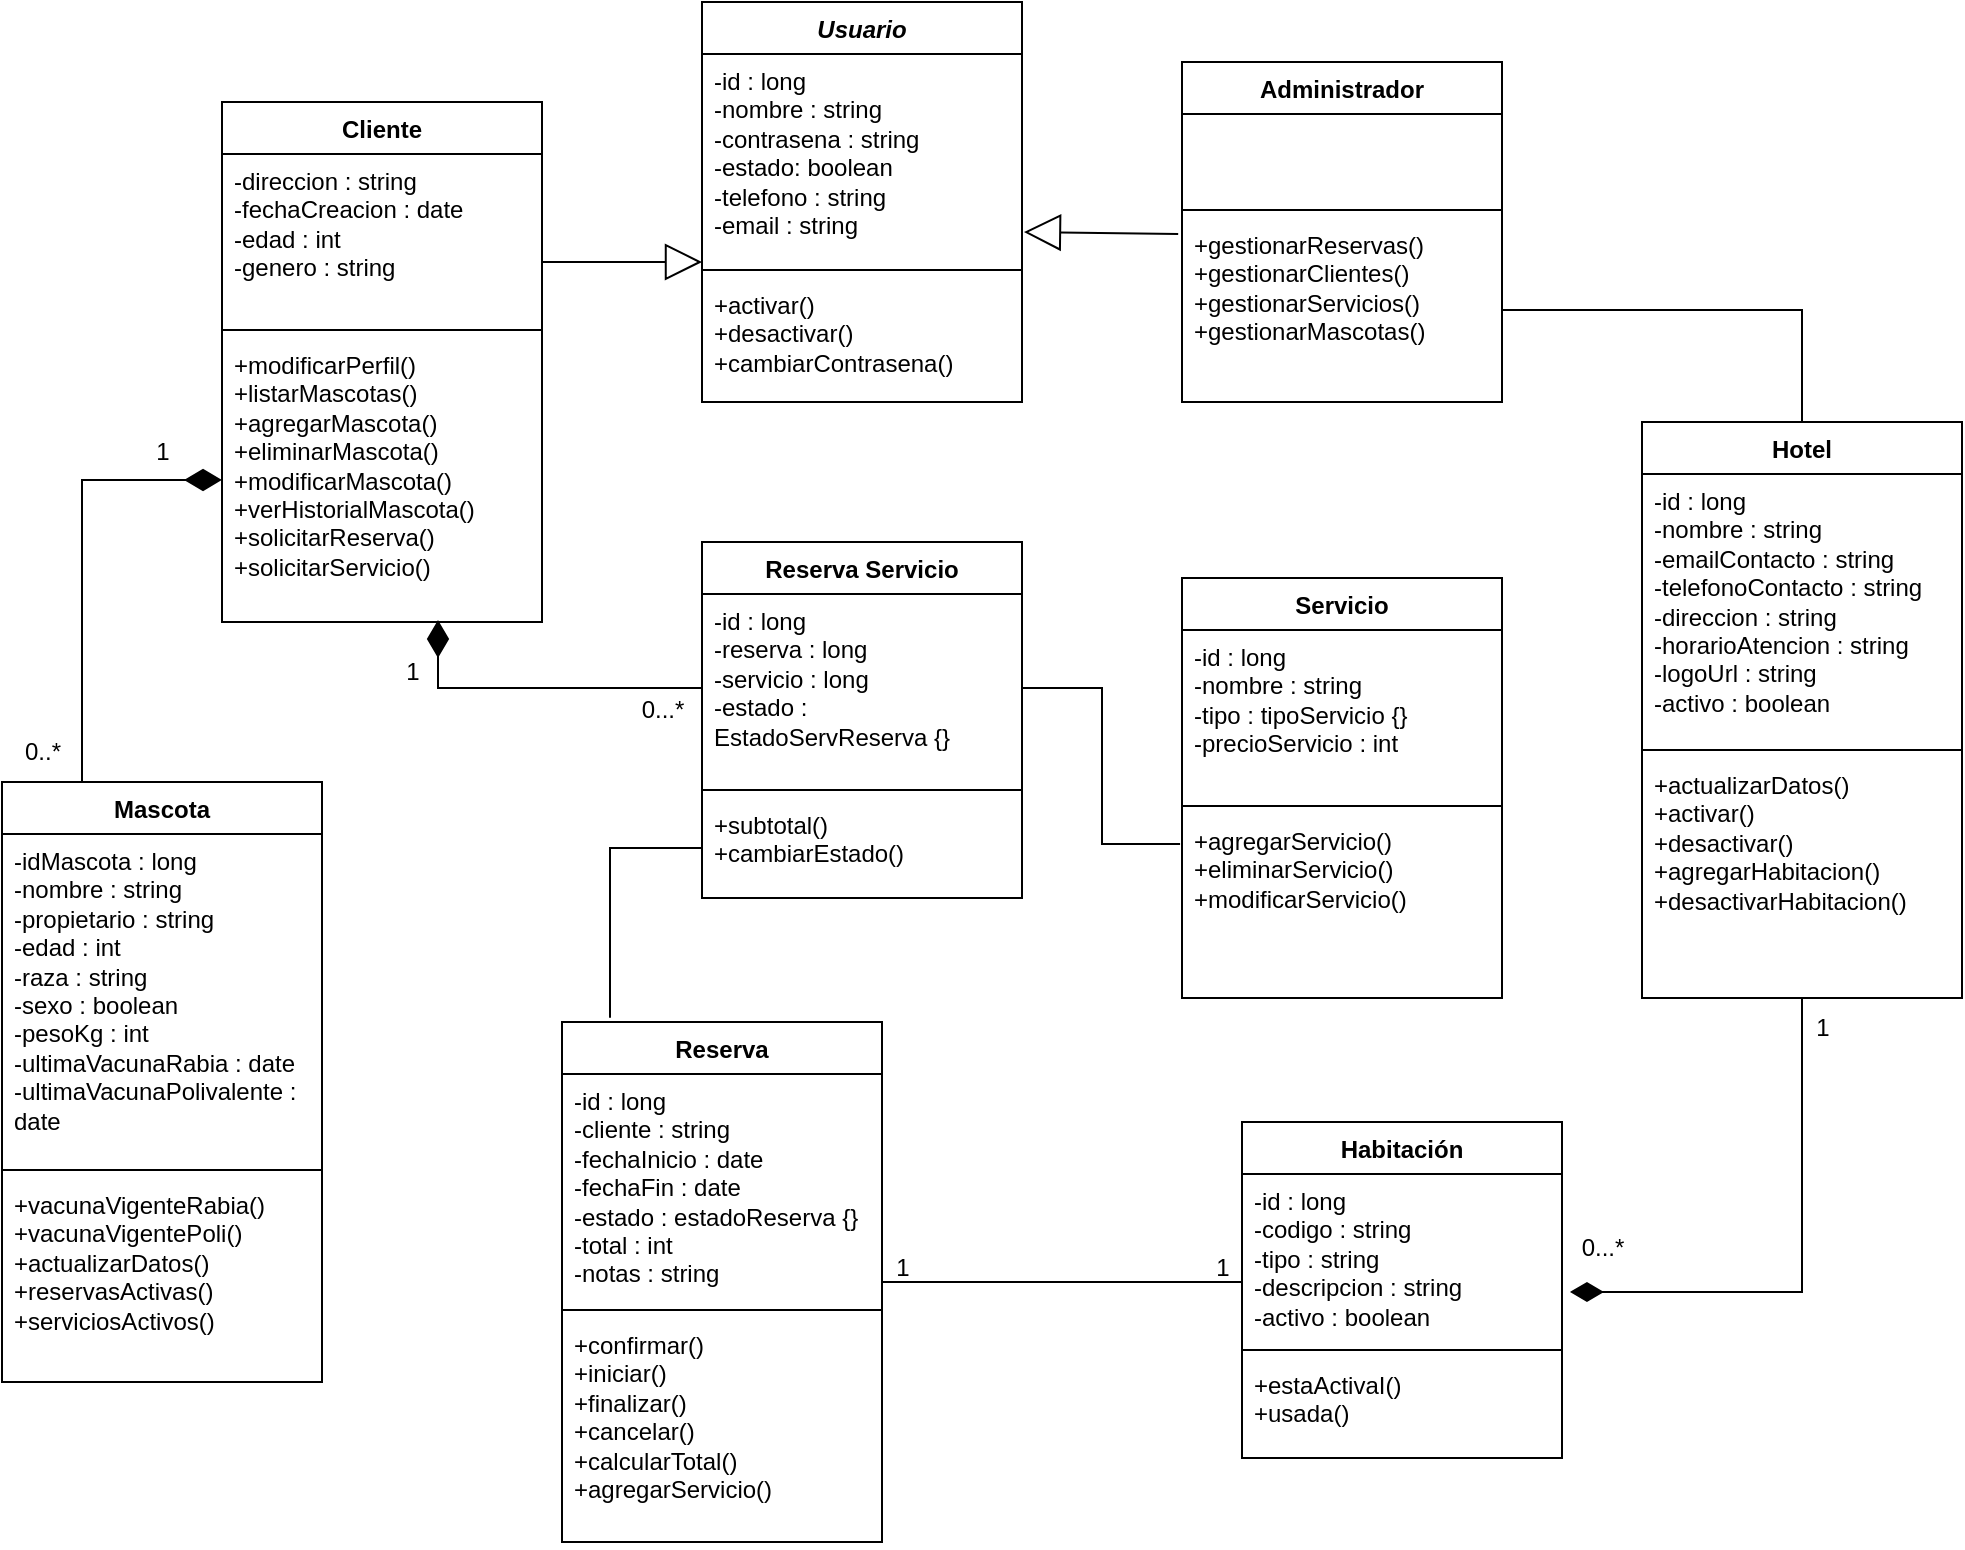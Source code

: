 <mxfile version="28.1.1">
  <diagram name="Página-1" id="osFBbAPyMdEgR65ZEtdR">
    <mxGraphModel dx="1426" dy="818" grid="1" gridSize="10" guides="1" tooltips="1" connect="1" arrows="1" fold="1" page="1" pageScale="1" pageWidth="1654" pageHeight="2336" math="0" shadow="0">
      <root>
        <mxCell id="0" />
        <mxCell id="1" parent="0" />
        <mxCell id="ET7AaDw2ST4JlTZtW3ST-9" value="Administrador" style="swimlane;fontStyle=1;align=center;verticalAlign=top;childLayout=stackLayout;horizontal=1;startSize=26;horizontalStack=0;resizeParent=1;resizeParentMax=0;resizeLast=0;collapsible=1;marginBottom=0;whiteSpace=wrap;html=1;" parent="1" vertex="1">
          <mxGeometry x="950" y="300" width="160" height="170" as="geometry" />
        </mxCell>
        <mxCell id="ET7AaDw2ST4JlTZtW3ST-10" value="&amp;nbsp;" style="text;strokeColor=none;fillColor=none;align=left;verticalAlign=top;spacingLeft=4;spacingRight=4;overflow=hidden;rotatable=0;points=[[0,0.5],[1,0.5]];portConstraint=eastwest;whiteSpace=wrap;html=1;" parent="ET7AaDw2ST4JlTZtW3ST-9" vertex="1">
          <mxGeometry y="26" width="160" height="44" as="geometry" />
        </mxCell>
        <mxCell id="ET7AaDw2ST4JlTZtW3ST-11" value="" style="line;strokeWidth=1;fillColor=none;align=left;verticalAlign=middle;spacingTop=-1;spacingLeft=3;spacingRight=3;rotatable=0;labelPosition=right;points=[];portConstraint=eastwest;strokeColor=inherit;" parent="ET7AaDw2ST4JlTZtW3ST-9" vertex="1">
          <mxGeometry y="70" width="160" height="8" as="geometry" />
        </mxCell>
        <mxCell id="ET7AaDw2ST4JlTZtW3ST-12" value="+gestionarReservas()&lt;div&gt;+gestionarClientes()&lt;/div&gt;&lt;div&gt;+gestionarServicios()&lt;/div&gt;&lt;div&gt;+gestionarMascotas()&lt;/div&gt;&lt;div&gt;&lt;br&gt;&lt;/div&gt;" style="text;strokeColor=none;fillColor=none;align=left;verticalAlign=top;spacingLeft=4;spacingRight=4;overflow=hidden;rotatable=0;points=[[0,0.5],[1,0.5]];portConstraint=eastwest;whiteSpace=wrap;html=1;" parent="ET7AaDw2ST4JlTZtW3ST-9" vertex="1">
          <mxGeometry y="78" width="160" height="92" as="geometry" />
        </mxCell>
        <mxCell id="ET7AaDw2ST4JlTZtW3ST-13" value="&lt;div&gt;Habitación&lt;/div&gt;" style="swimlane;fontStyle=1;align=center;verticalAlign=top;childLayout=stackLayout;horizontal=1;startSize=26;horizontalStack=0;resizeParent=1;resizeParentMax=0;resizeLast=0;collapsible=1;marginBottom=0;whiteSpace=wrap;html=1;" parent="1" vertex="1">
          <mxGeometry x="980" y="830" width="160" height="168" as="geometry" />
        </mxCell>
        <mxCell id="ET7AaDw2ST4JlTZtW3ST-14" value="-id : long&lt;div&gt;-codigo : string&lt;/div&gt;&lt;div&gt;-tipo : string&lt;/div&gt;&lt;div&gt;-descripcion : string&lt;/div&gt;&lt;div&gt;-activo : boolean&lt;/div&gt;" style="text;strokeColor=none;fillColor=none;align=left;verticalAlign=top;spacingLeft=4;spacingRight=4;overflow=hidden;rotatable=0;points=[[0,0.5],[1,0.5]];portConstraint=eastwest;whiteSpace=wrap;html=1;" parent="ET7AaDw2ST4JlTZtW3ST-13" vertex="1">
          <mxGeometry y="26" width="160" height="84" as="geometry" />
        </mxCell>
        <mxCell id="ET7AaDw2ST4JlTZtW3ST-15" value="" style="line;strokeWidth=1;fillColor=none;align=left;verticalAlign=middle;spacingTop=-1;spacingLeft=3;spacingRight=3;rotatable=0;labelPosition=right;points=[];portConstraint=eastwest;strokeColor=inherit;" parent="ET7AaDw2ST4JlTZtW3ST-13" vertex="1">
          <mxGeometry y="110" width="160" height="8" as="geometry" />
        </mxCell>
        <mxCell id="ET7AaDw2ST4JlTZtW3ST-16" value="+estaActivaI()&lt;div&gt;+usada()&lt;/div&gt;" style="text;strokeColor=none;fillColor=none;align=left;verticalAlign=top;spacingLeft=4;spacingRight=4;overflow=hidden;rotatable=0;points=[[0,0.5],[1,0.5]];portConstraint=eastwest;whiteSpace=wrap;html=1;" parent="ET7AaDw2ST4JlTZtW3ST-13" vertex="1">
          <mxGeometry y="118" width="160" height="50" as="geometry" />
        </mxCell>
        <mxCell id="ET7AaDw2ST4JlTZtW3ST-25" value="&lt;div&gt;Servicio&lt;/div&gt;" style="swimlane;fontStyle=1;align=center;verticalAlign=top;childLayout=stackLayout;horizontal=1;startSize=26;horizontalStack=0;resizeParent=1;resizeParentMax=0;resizeLast=0;collapsible=1;marginBottom=0;whiteSpace=wrap;html=1;" parent="1" vertex="1">
          <mxGeometry x="950" y="558" width="160" height="210" as="geometry" />
        </mxCell>
        <mxCell id="ET7AaDw2ST4JlTZtW3ST-26" value="-id : long&lt;div&gt;-nombre : string&lt;/div&gt;&lt;div&gt;-tipo : tipoServicio {}&lt;/div&gt;&lt;div&gt;-precioServicio : int&lt;/div&gt;" style="text;strokeColor=none;fillColor=none;align=left;verticalAlign=top;spacingLeft=4;spacingRight=4;overflow=hidden;rotatable=0;points=[[0,0.5],[1,0.5]];portConstraint=eastwest;whiteSpace=wrap;html=1;" parent="ET7AaDw2ST4JlTZtW3ST-25" vertex="1">
          <mxGeometry y="26" width="160" height="84" as="geometry" />
        </mxCell>
        <mxCell id="ET7AaDw2ST4JlTZtW3ST-27" value="" style="line;strokeWidth=1;fillColor=none;align=left;verticalAlign=middle;spacingTop=-1;spacingLeft=3;spacingRight=3;rotatable=0;labelPosition=right;points=[];portConstraint=eastwest;strokeColor=inherit;" parent="ET7AaDw2ST4JlTZtW3ST-25" vertex="1">
          <mxGeometry y="110" width="160" height="8" as="geometry" />
        </mxCell>
        <mxCell id="ET7AaDw2ST4JlTZtW3ST-28" value="&lt;div&gt;+agregarServicio()&lt;/div&gt;&lt;div&gt;+eliminarServicio()&lt;/div&gt;&lt;div&gt;+modificarServicio()&lt;/div&gt;" style="text;strokeColor=none;fillColor=none;align=left;verticalAlign=top;spacingLeft=4;spacingRight=4;overflow=hidden;rotatable=0;points=[[0,0.5],[1,0.5]];portConstraint=eastwest;whiteSpace=wrap;html=1;" parent="ET7AaDw2ST4JlTZtW3ST-25" vertex="1">
          <mxGeometry y="118" width="160" height="92" as="geometry" />
        </mxCell>
        <mxCell id="ET7AaDw2ST4JlTZtW3ST-35" value="Reserva" style="swimlane;fontStyle=1;align=center;verticalAlign=top;childLayout=stackLayout;horizontal=1;startSize=26;horizontalStack=0;resizeParent=1;resizeParentMax=0;resizeLast=0;collapsible=1;marginBottom=0;whiteSpace=wrap;html=1;" parent="1" vertex="1">
          <mxGeometry x="640" y="780" width="160" height="260" as="geometry" />
        </mxCell>
        <mxCell id="ET7AaDw2ST4JlTZtW3ST-36" value="-id : long&lt;div&gt;-cliente : string&lt;/div&gt;&lt;div&gt;-fechaInicio : date&lt;/div&gt;&lt;div&gt;-fechaFin : date&lt;/div&gt;&lt;div&gt;-estado : estadoReserva {}&lt;/div&gt;&lt;div&gt;-total : int&lt;/div&gt;&lt;div&gt;-notas : string&lt;/div&gt;" style="text;strokeColor=none;fillColor=none;align=left;verticalAlign=top;spacingLeft=4;spacingRight=4;overflow=hidden;rotatable=0;points=[[0,0.5],[1,0.5]];portConstraint=eastwest;whiteSpace=wrap;html=1;" parent="ET7AaDw2ST4JlTZtW3ST-35" vertex="1">
          <mxGeometry y="26" width="160" height="114" as="geometry" />
        </mxCell>
        <mxCell id="ET7AaDw2ST4JlTZtW3ST-37" value="" style="line;strokeWidth=1;fillColor=none;align=left;verticalAlign=middle;spacingTop=-1;spacingLeft=3;spacingRight=3;rotatable=0;labelPosition=right;points=[];portConstraint=eastwest;strokeColor=inherit;" parent="ET7AaDw2ST4JlTZtW3ST-35" vertex="1">
          <mxGeometry y="140" width="160" height="8" as="geometry" />
        </mxCell>
        <mxCell id="ET7AaDw2ST4JlTZtW3ST-38" value="&lt;div&gt;+confirmar()&lt;/div&gt;&lt;div&gt;+iniciar()&lt;/div&gt;&lt;div&gt;+finalizar()&lt;/div&gt;&lt;div&gt;+cancelar()&lt;/div&gt;+calcularTotal()&lt;div&gt;+agregarServicio()&lt;/div&gt;" style="text;strokeColor=none;fillColor=none;align=left;verticalAlign=top;spacingLeft=4;spacingRight=4;overflow=hidden;rotatable=0;points=[[0,0.5],[1,0.5]];portConstraint=eastwest;whiteSpace=wrap;html=1;" parent="ET7AaDw2ST4JlTZtW3ST-35" vertex="1">
          <mxGeometry y="148" width="160" height="112" as="geometry" />
        </mxCell>
        <mxCell id="ET7AaDw2ST4JlTZtW3ST-39" value="&lt;i&gt;Usuario&lt;/i&gt;" style="swimlane;fontStyle=1;align=center;verticalAlign=top;childLayout=stackLayout;horizontal=1;startSize=26;horizontalStack=0;resizeParent=1;resizeParentMax=0;resizeLast=0;collapsible=1;marginBottom=0;whiteSpace=wrap;html=1;" parent="1" vertex="1">
          <mxGeometry x="710" y="270" width="160" height="200" as="geometry" />
        </mxCell>
        <mxCell id="ET7AaDw2ST4JlTZtW3ST-40" value="&lt;div&gt;-id : long&lt;/div&gt;&lt;div&gt;-nombre : string&lt;/div&gt;&lt;div&gt;-contrasena : string&lt;/div&gt;&lt;div&gt;-estado: boolean&lt;/div&gt;&lt;div&gt;-telefono : string&lt;/div&gt;&lt;div&gt;-email : string&lt;/div&gt;&lt;div&gt;&lt;br&gt;&lt;/div&gt;" style="text;strokeColor=none;fillColor=none;align=left;verticalAlign=top;spacingLeft=4;spacingRight=4;overflow=hidden;rotatable=0;points=[[0,0.5],[1,0.5]];portConstraint=eastwest;whiteSpace=wrap;html=1;" parent="ET7AaDw2ST4JlTZtW3ST-39" vertex="1">
          <mxGeometry y="26" width="160" height="104" as="geometry" />
        </mxCell>
        <mxCell id="ET7AaDw2ST4JlTZtW3ST-41" value="" style="line;strokeWidth=1;fillColor=none;align=left;verticalAlign=middle;spacingTop=-1;spacingLeft=3;spacingRight=3;rotatable=0;labelPosition=right;points=[];portConstraint=eastwest;strokeColor=inherit;" parent="ET7AaDw2ST4JlTZtW3ST-39" vertex="1">
          <mxGeometry y="130" width="160" height="8" as="geometry" />
        </mxCell>
        <mxCell id="ET7AaDw2ST4JlTZtW3ST-42" value="+activar()&lt;div&gt;+desactivar()&lt;/div&gt;&lt;div&gt;+cambiarContrasena()&lt;/div&gt;" style="text;strokeColor=none;fillColor=none;align=left;verticalAlign=top;spacingLeft=4;spacingRight=4;overflow=hidden;rotatable=0;points=[[0,0.5],[1,0.5]];portConstraint=eastwest;whiteSpace=wrap;html=1;" parent="ET7AaDw2ST4JlTZtW3ST-39" vertex="1">
          <mxGeometry y="138" width="160" height="62" as="geometry" />
        </mxCell>
        <mxCell id="ET7AaDw2ST4JlTZtW3ST-49" value="Cliente" style="swimlane;fontStyle=1;align=center;verticalAlign=top;childLayout=stackLayout;horizontal=1;startSize=26;horizontalStack=0;resizeParent=1;resizeParentMax=0;resizeLast=0;collapsible=1;marginBottom=0;whiteSpace=wrap;html=1;" parent="1" vertex="1">
          <mxGeometry x="470" y="320" width="160" height="260" as="geometry">
            <mxRectangle x="730" y="380" width="80" height="30" as="alternateBounds" />
          </mxGeometry>
        </mxCell>
        <mxCell id="ET7AaDw2ST4JlTZtW3ST-50" value="&lt;div&gt;-direccion : string&lt;/div&gt;&lt;div&gt;-fechaCreacion : date&lt;/div&gt;&lt;div&gt;-edad : int&lt;/div&gt;&lt;div&gt;-genero : string&lt;/div&gt;&lt;div&gt;&lt;br&gt;&lt;/div&gt;" style="text;strokeColor=none;fillColor=none;align=left;verticalAlign=top;spacingLeft=4;spacingRight=4;overflow=hidden;rotatable=0;points=[[0,0.5],[1,0.5]];portConstraint=eastwest;whiteSpace=wrap;html=1;" parent="ET7AaDw2ST4JlTZtW3ST-49" vertex="1">
          <mxGeometry y="26" width="160" height="84" as="geometry" />
        </mxCell>
        <mxCell id="ET7AaDw2ST4JlTZtW3ST-51" value="" style="line;strokeWidth=1;fillColor=none;align=left;verticalAlign=middle;spacingTop=-1;spacingLeft=3;spacingRight=3;rotatable=0;labelPosition=right;points=[];portConstraint=eastwest;strokeColor=inherit;" parent="ET7AaDw2ST4JlTZtW3ST-49" vertex="1">
          <mxGeometry y="110" width="160" height="8" as="geometry" />
        </mxCell>
        <mxCell id="ET7AaDw2ST4JlTZtW3ST-52" value="&lt;div&gt;&lt;div&gt;+modificarPerfil()&lt;/div&gt;&lt;/div&gt;&lt;div&gt;+listarMascotas()&lt;/div&gt;&lt;div&gt;+agregarMascota()&lt;/div&gt;&lt;div&gt;+eliminarMascota()&lt;/div&gt;&lt;div&gt;+modificarMascota()&lt;/div&gt;&lt;div&gt;+verHistorialMascota()&lt;/div&gt;&lt;div&gt;+solicitarReserva()&lt;/div&gt;&lt;div&gt;+solicitarServicio()&lt;/div&gt;&lt;div&gt;&lt;br&gt;&lt;/div&gt;" style="text;strokeColor=none;fillColor=none;align=left;verticalAlign=top;spacingLeft=4;spacingRight=4;overflow=hidden;rotatable=0;points=[[0,0.5],[1,0.5]];portConstraint=eastwest;whiteSpace=wrap;html=1;" parent="ET7AaDw2ST4JlTZtW3ST-49" vertex="1">
          <mxGeometry y="118" width="160" height="142" as="geometry" />
        </mxCell>
        <mxCell id="c2qZBL1Hb2ULaYAz-9ZJ-21" style="edgeStyle=orthogonalEdgeStyle;rounded=0;orthogonalLoop=1;jettySize=auto;html=1;exitX=0.25;exitY=0;exitDx=0;exitDy=0;entryX=0;entryY=0.5;entryDx=0;entryDy=0;endArrow=diamondThin;endFill=1;endSize=16;" edge="1" parent="1" source="ET7AaDw2ST4JlTZtW3ST-54" target="ET7AaDw2ST4JlTZtW3ST-52">
          <mxGeometry relative="1" as="geometry" />
        </mxCell>
        <mxCell id="ET7AaDw2ST4JlTZtW3ST-54" value="Mascota" style="swimlane;fontStyle=1;align=center;verticalAlign=top;childLayout=stackLayout;horizontal=1;startSize=26;horizontalStack=0;resizeParent=1;resizeParentMax=0;resizeLast=0;collapsible=1;marginBottom=0;whiteSpace=wrap;html=1;" parent="1" vertex="1">
          <mxGeometry x="360" y="660" width="160" height="300" as="geometry">
            <mxRectangle x="730" y="380" width="80" height="30" as="alternateBounds" />
          </mxGeometry>
        </mxCell>
        <mxCell id="ET7AaDw2ST4JlTZtW3ST-55" value="&lt;div&gt;-idMascota : long&lt;/div&gt;-nombre : string&lt;div&gt;-propietario : string&lt;br&gt;&lt;div&gt;-edad : int&lt;/div&gt;&lt;div&gt;&lt;div&gt;-raza : string&lt;/div&gt;&lt;/div&gt;&lt;div&gt;-sexo : boolean&lt;/div&gt;&lt;div&gt;-pesoKg : int&lt;/div&gt;&lt;div&gt;-ultimaVacunaRabia : date&lt;/div&gt;&lt;div&gt;-ultimaVacunaPolivalente : date&lt;/div&gt;&lt;div&gt;&lt;br&gt;&lt;/div&gt;&lt;/div&gt;" style="text;strokeColor=none;fillColor=none;align=left;verticalAlign=top;spacingLeft=4;spacingRight=4;overflow=hidden;rotatable=0;points=[[0,0.5],[1,0.5]];portConstraint=eastwest;whiteSpace=wrap;html=1;" parent="ET7AaDw2ST4JlTZtW3ST-54" vertex="1">
          <mxGeometry y="26" width="160" height="164" as="geometry" />
        </mxCell>
        <mxCell id="ET7AaDw2ST4JlTZtW3ST-56" value="" style="line;strokeWidth=1;fillColor=none;align=left;verticalAlign=middle;spacingTop=-1;spacingLeft=3;spacingRight=3;rotatable=0;labelPosition=right;points=[];portConstraint=eastwest;strokeColor=inherit;" parent="ET7AaDw2ST4JlTZtW3ST-54" vertex="1">
          <mxGeometry y="190" width="160" height="8" as="geometry" />
        </mxCell>
        <mxCell id="ET7AaDw2ST4JlTZtW3ST-57" value="+vacunaVigenteRabia()&lt;div&gt;+vacunaVigentePoli()&lt;/div&gt;&lt;div&gt;+actualizarDatos()&lt;/div&gt;&lt;div&gt;+reservasActivas()&lt;/div&gt;&lt;div&gt;+serviciosActivos()&lt;br&gt;&lt;div&gt;&lt;br&gt;&lt;/div&gt;&lt;/div&gt;" style="text;strokeColor=none;fillColor=none;align=left;verticalAlign=top;spacingLeft=4;spacingRight=4;overflow=hidden;rotatable=0;points=[[0,0.5],[1,0.5]];portConstraint=eastwest;whiteSpace=wrap;html=1;" parent="ET7AaDw2ST4JlTZtW3ST-54" vertex="1">
          <mxGeometry y="198" width="160" height="102" as="geometry" />
        </mxCell>
        <mxCell id="ET7AaDw2ST4JlTZtW3ST-61" value="&lt;div&gt;Hotel&lt;/div&gt;" style="swimlane;fontStyle=1;align=center;verticalAlign=top;childLayout=stackLayout;horizontal=1;startSize=26;horizontalStack=0;resizeParent=1;resizeParentMax=0;resizeLast=0;collapsible=1;marginBottom=0;whiteSpace=wrap;html=1;" parent="1" vertex="1">
          <mxGeometry x="1180" y="480" width="160" height="288" as="geometry" />
        </mxCell>
        <mxCell id="ET7AaDw2ST4JlTZtW3ST-62" value="-id : long&lt;div&gt;-nombre : string&lt;/div&gt;&lt;div&gt;-emailContacto : string&lt;/div&gt;&lt;div&gt;-telefonoContacto : string&lt;/div&gt;&lt;div&gt;-direccion : string&lt;/div&gt;&lt;div&gt;-horarioAtencion : string&lt;/div&gt;&lt;div&gt;-logoUrl : string&lt;/div&gt;&lt;div&gt;-activo : boolean&lt;/div&gt;" style="text;strokeColor=none;fillColor=none;align=left;verticalAlign=top;spacingLeft=4;spacingRight=4;overflow=hidden;rotatable=0;points=[[0,0.5],[1,0.5]];portConstraint=eastwest;whiteSpace=wrap;html=1;" parent="ET7AaDw2ST4JlTZtW3ST-61" vertex="1">
          <mxGeometry y="26" width="160" height="134" as="geometry" />
        </mxCell>
        <mxCell id="ET7AaDw2ST4JlTZtW3ST-63" value="" style="line;strokeWidth=1;fillColor=none;align=left;verticalAlign=middle;spacingTop=-1;spacingLeft=3;spacingRight=3;rotatable=0;labelPosition=right;points=[];portConstraint=eastwest;strokeColor=inherit;" parent="ET7AaDw2ST4JlTZtW3ST-61" vertex="1">
          <mxGeometry y="160" width="160" height="8" as="geometry" />
        </mxCell>
        <mxCell id="ET7AaDw2ST4JlTZtW3ST-64" value="+actualizarDatos()&lt;div&gt;+activar()&lt;/div&gt;&lt;div&gt;+desactivar()&lt;/div&gt;&lt;div&gt;+agregarHabitacion()&lt;/div&gt;&lt;div&gt;+desactivarHabitacion()&lt;/div&gt;" style="text;strokeColor=none;fillColor=none;align=left;verticalAlign=top;spacingLeft=4;spacingRight=4;overflow=hidden;rotatable=0;points=[[0,0.5],[1,0.5]];portConstraint=eastwest;whiteSpace=wrap;html=1;" parent="ET7AaDw2ST4JlTZtW3ST-61" vertex="1">
          <mxGeometry y="168" width="160" height="120" as="geometry" />
        </mxCell>
        <mxCell id="c2qZBL1Hb2ULaYAz-9ZJ-2" value="&lt;div&gt;Reserva Servicio&lt;/div&gt;" style="swimlane;fontStyle=1;align=center;verticalAlign=top;childLayout=stackLayout;horizontal=1;startSize=26;horizontalStack=0;resizeParent=1;resizeParentMax=0;resizeLast=0;collapsible=1;marginBottom=0;whiteSpace=wrap;html=1;" vertex="1" parent="1">
          <mxGeometry x="710" y="540" width="160" height="178" as="geometry" />
        </mxCell>
        <mxCell id="c2qZBL1Hb2ULaYAz-9ZJ-3" value="-id : long&lt;div&gt;-reserva : long&lt;/div&gt;&lt;div&gt;-servicio : long&lt;/div&gt;&lt;div&gt;-estado : EstadoServReserva {}&lt;/div&gt;" style="text;strokeColor=none;fillColor=none;align=left;verticalAlign=top;spacingLeft=4;spacingRight=4;overflow=hidden;rotatable=0;points=[[0,0.5],[1,0.5]];portConstraint=eastwest;whiteSpace=wrap;html=1;" vertex="1" parent="c2qZBL1Hb2ULaYAz-9ZJ-2">
          <mxGeometry y="26" width="160" height="94" as="geometry" />
        </mxCell>
        <mxCell id="c2qZBL1Hb2ULaYAz-9ZJ-4" value="" style="line;strokeWidth=1;fillColor=none;align=left;verticalAlign=middle;spacingTop=-1;spacingLeft=3;spacingRight=3;rotatable=0;labelPosition=right;points=[];portConstraint=eastwest;strokeColor=inherit;" vertex="1" parent="c2qZBL1Hb2ULaYAz-9ZJ-2">
          <mxGeometry y="120" width="160" height="8" as="geometry" />
        </mxCell>
        <mxCell id="c2qZBL1Hb2ULaYAz-9ZJ-5" value="+subtotal()&lt;div&gt;+cambiarEstado()&lt;/div&gt;" style="text;strokeColor=none;fillColor=none;align=left;verticalAlign=top;spacingLeft=4;spacingRight=4;overflow=hidden;rotatable=0;points=[[0,0.5],[1,0.5]];portConstraint=eastwest;whiteSpace=wrap;html=1;" vertex="1" parent="c2qZBL1Hb2ULaYAz-9ZJ-2">
          <mxGeometry y="128" width="160" height="50" as="geometry" />
        </mxCell>
        <mxCell id="c2qZBL1Hb2ULaYAz-9ZJ-18" value="" style="endArrow=block;endSize=16;endFill=0;html=1;rounded=0;" edge="1" parent="1">
          <mxGeometry width="160" relative="1" as="geometry">
            <mxPoint x="630" y="400" as="sourcePoint" />
            <mxPoint x="710" y="400" as="targetPoint" />
          </mxGeometry>
        </mxCell>
        <mxCell id="c2qZBL1Hb2ULaYAz-9ZJ-19" value="" style="endArrow=block;endSize=16;endFill=0;html=1;rounded=0;exitX=-0.012;exitY=0.087;exitDx=0;exitDy=0;exitPerimeter=0;entryX=1.006;entryY=0.856;entryDx=0;entryDy=0;entryPerimeter=0;" edge="1" parent="1" source="ET7AaDw2ST4JlTZtW3ST-12" target="ET7AaDw2ST4JlTZtW3ST-40">
          <mxGeometry width="160" relative="1" as="geometry">
            <mxPoint x="940" y="490" as="sourcePoint" />
            <mxPoint x="1020" y="490" as="targetPoint" />
          </mxGeometry>
        </mxCell>
        <mxCell id="c2qZBL1Hb2ULaYAz-9ZJ-20" style="edgeStyle=orthogonalEdgeStyle;rounded=0;orthogonalLoop=1;jettySize=auto;html=1;entryX=0.5;entryY=0;entryDx=0;entryDy=0;endArrow=none;endFill=0;" edge="1" parent="1" source="ET7AaDw2ST4JlTZtW3ST-12" target="ET7AaDw2ST4JlTZtW3ST-61">
          <mxGeometry relative="1" as="geometry" />
        </mxCell>
        <mxCell id="c2qZBL1Hb2ULaYAz-9ZJ-23" value="0..*" style="text;html=1;align=center;verticalAlign=middle;resizable=0;points=[];autosize=1;strokeColor=none;fillColor=none;" vertex="1" parent="1">
          <mxGeometry x="360" y="630" width="40" height="30" as="geometry" />
        </mxCell>
        <mxCell id="c2qZBL1Hb2ULaYAz-9ZJ-24" value="1" style="text;html=1;align=center;verticalAlign=middle;resizable=0;points=[];autosize=1;strokeColor=none;fillColor=none;" vertex="1" parent="1">
          <mxGeometry x="425" y="480" width="30" height="30" as="geometry" />
        </mxCell>
        <mxCell id="c2qZBL1Hb2ULaYAz-9ZJ-26" style="edgeStyle=orthogonalEdgeStyle;rounded=0;orthogonalLoop=1;jettySize=auto;html=1;exitX=0;exitY=0.5;exitDx=0;exitDy=0;entryX=0.675;entryY=0.993;entryDx=0;entryDy=0;entryPerimeter=0;endArrow=diamondThin;endFill=1;endSize=16;" edge="1" parent="1" source="c2qZBL1Hb2ULaYAz-9ZJ-3" target="ET7AaDw2ST4JlTZtW3ST-52">
          <mxGeometry relative="1" as="geometry" />
        </mxCell>
        <mxCell id="c2qZBL1Hb2ULaYAz-9ZJ-27" value="1" style="text;html=1;align=center;verticalAlign=middle;resizable=0;points=[];autosize=1;strokeColor=none;fillColor=none;" vertex="1" parent="1">
          <mxGeometry x="550" y="590" width="30" height="30" as="geometry" />
        </mxCell>
        <mxCell id="c2qZBL1Hb2ULaYAz-9ZJ-28" value="0...*" style="text;html=1;align=center;verticalAlign=middle;resizable=0;points=[];autosize=1;strokeColor=none;fillColor=none;" vertex="1" parent="1">
          <mxGeometry x="670" y="609" width="40" height="30" as="geometry" />
        </mxCell>
        <mxCell id="c2qZBL1Hb2ULaYAz-9ZJ-29" style="edgeStyle=orthogonalEdgeStyle;rounded=0;orthogonalLoop=1;jettySize=auto;html=1;entryX=-0.006;entryY=0.163;entryDx=0;entryDy=0;entryPerimeter=0;endArrow=none;endFill=0;" edge="1" parent="1" source="c2qZBL1Hb2ULaYAz-9ZJ-3" target="ET7AaDw2ST4JlTZtW3ST-28">
          <mxGeometry relative="1" as="geometry" />
        </mxCell>
        <mxCell id="c2qZBL1Hb2ULaYAz-9ZJ-30" style="edgeStyle=orthogonalEdgeStyle;rounded=0;orthogonalLoop=1;jettySize=auto;html=1;entryX=0.15;entryY=-0.008;entryDx=0;entryDy=0;entryPerimeter=0;endArrow=none;endFill=0;" edge="1" parent="1" source="c2qZBL1Hb2ULaYAz-9ZJ-5" target="ET7AaDw2ST4JlTZtW3ST-35">
          <mxGeometry relative="1" as="geometry" />
        </mxCell>
        <mxCell id="c2qZBL1Hb2ULaYAz-9ZJ-31" style="edgeStyle=orthogonalEdgeStyle;rounded=0;orthogonalLoop=1;jettySize=auto;html=1;entryX=1.025;entryY=0.702;entryDx=0;entryDy=0;entryPerimeter=0;endArrow=diamondThin;endFill=1;endSize=14;" edge="1" parent="1" source="ET7AaDw2ST4JlTZtW3ST-61" target="ET7AaDw2ST4JlTZtW3ST-14">
          <mxGeometry relative="1" as="geometry" />
        </mxCell>
        <mxCell id="c2qZBL1Hb2ULaYAz-9ZJ-32" value="1" style="text;html=1;align=center;verticalAlign=middle;resizable=0;points=[];autosize=1;strokeColor=none;fillColor=none;" vertex="1" parent="1">
          <mxGeometry x="1255" y="768" width="30" height="30" as="geometry" />
        </mxCell>
        <mxCell id="c2qZBL1Hb2ULaYAz-9ZJ-33" value="0...*" style="text;html=1;align=center;verticalAlign=middle;resizable=0;points=[];autosize=1;strokeColor=none;fillColor=none;" vertex="1" parent="1">
          <mxGeometry x="1140" y="878" width="40" height="30" as="geometry" />
        </mxCell>
        <mxCell id="c2qZBL1Hb2ULaYAz-9ZJ-34" style="edgeStyle=orthogonalEdgeStyle;rounded=0;orthogonalLoop=1;jettySize=auto;html=1;entryX=0;entryY=0.643;entryDx=0;entryDy=0;entryPerimeter=0;endArrow=none;endFill=0;" edge="1" parent="1" source="ET7AaDw2ST4JlTZtW3ST-35" target="ET7AaDw2ST4JlTZtW3ST-14">
          <mxGeometry relative="1" as="geometry" />
        </mxCell>
        <mxCell id="c2qZBL1Hb2ULaYAz-9ZJ-35" value="1" style="text;html=1;align=center;verticalAlign=middle;resizable=0;points=[];autosize=1;strokeColor=none;fillColor=none;" vertex="1" parent="1">
          <mxGeometry x="795" y="888" width="30" height="30" as="geometry" />
        </mxCell>
        <mxCell id="c2qZBL1Hb2ULaYAz-9ZJ-36" value="1" style="text;html=1;align=center;verticalAlign=middle;resizable=0;points=[];autosize=1;strokeColor=none;fillColor=none;" vertex="1" parent="1">
          <mxGeometry x="955" y="888" width="30" height="30" as="geometry" />
        </mxCell>
      </root>
    </mxGraphModel>
  </diagram>
</mxfile>
